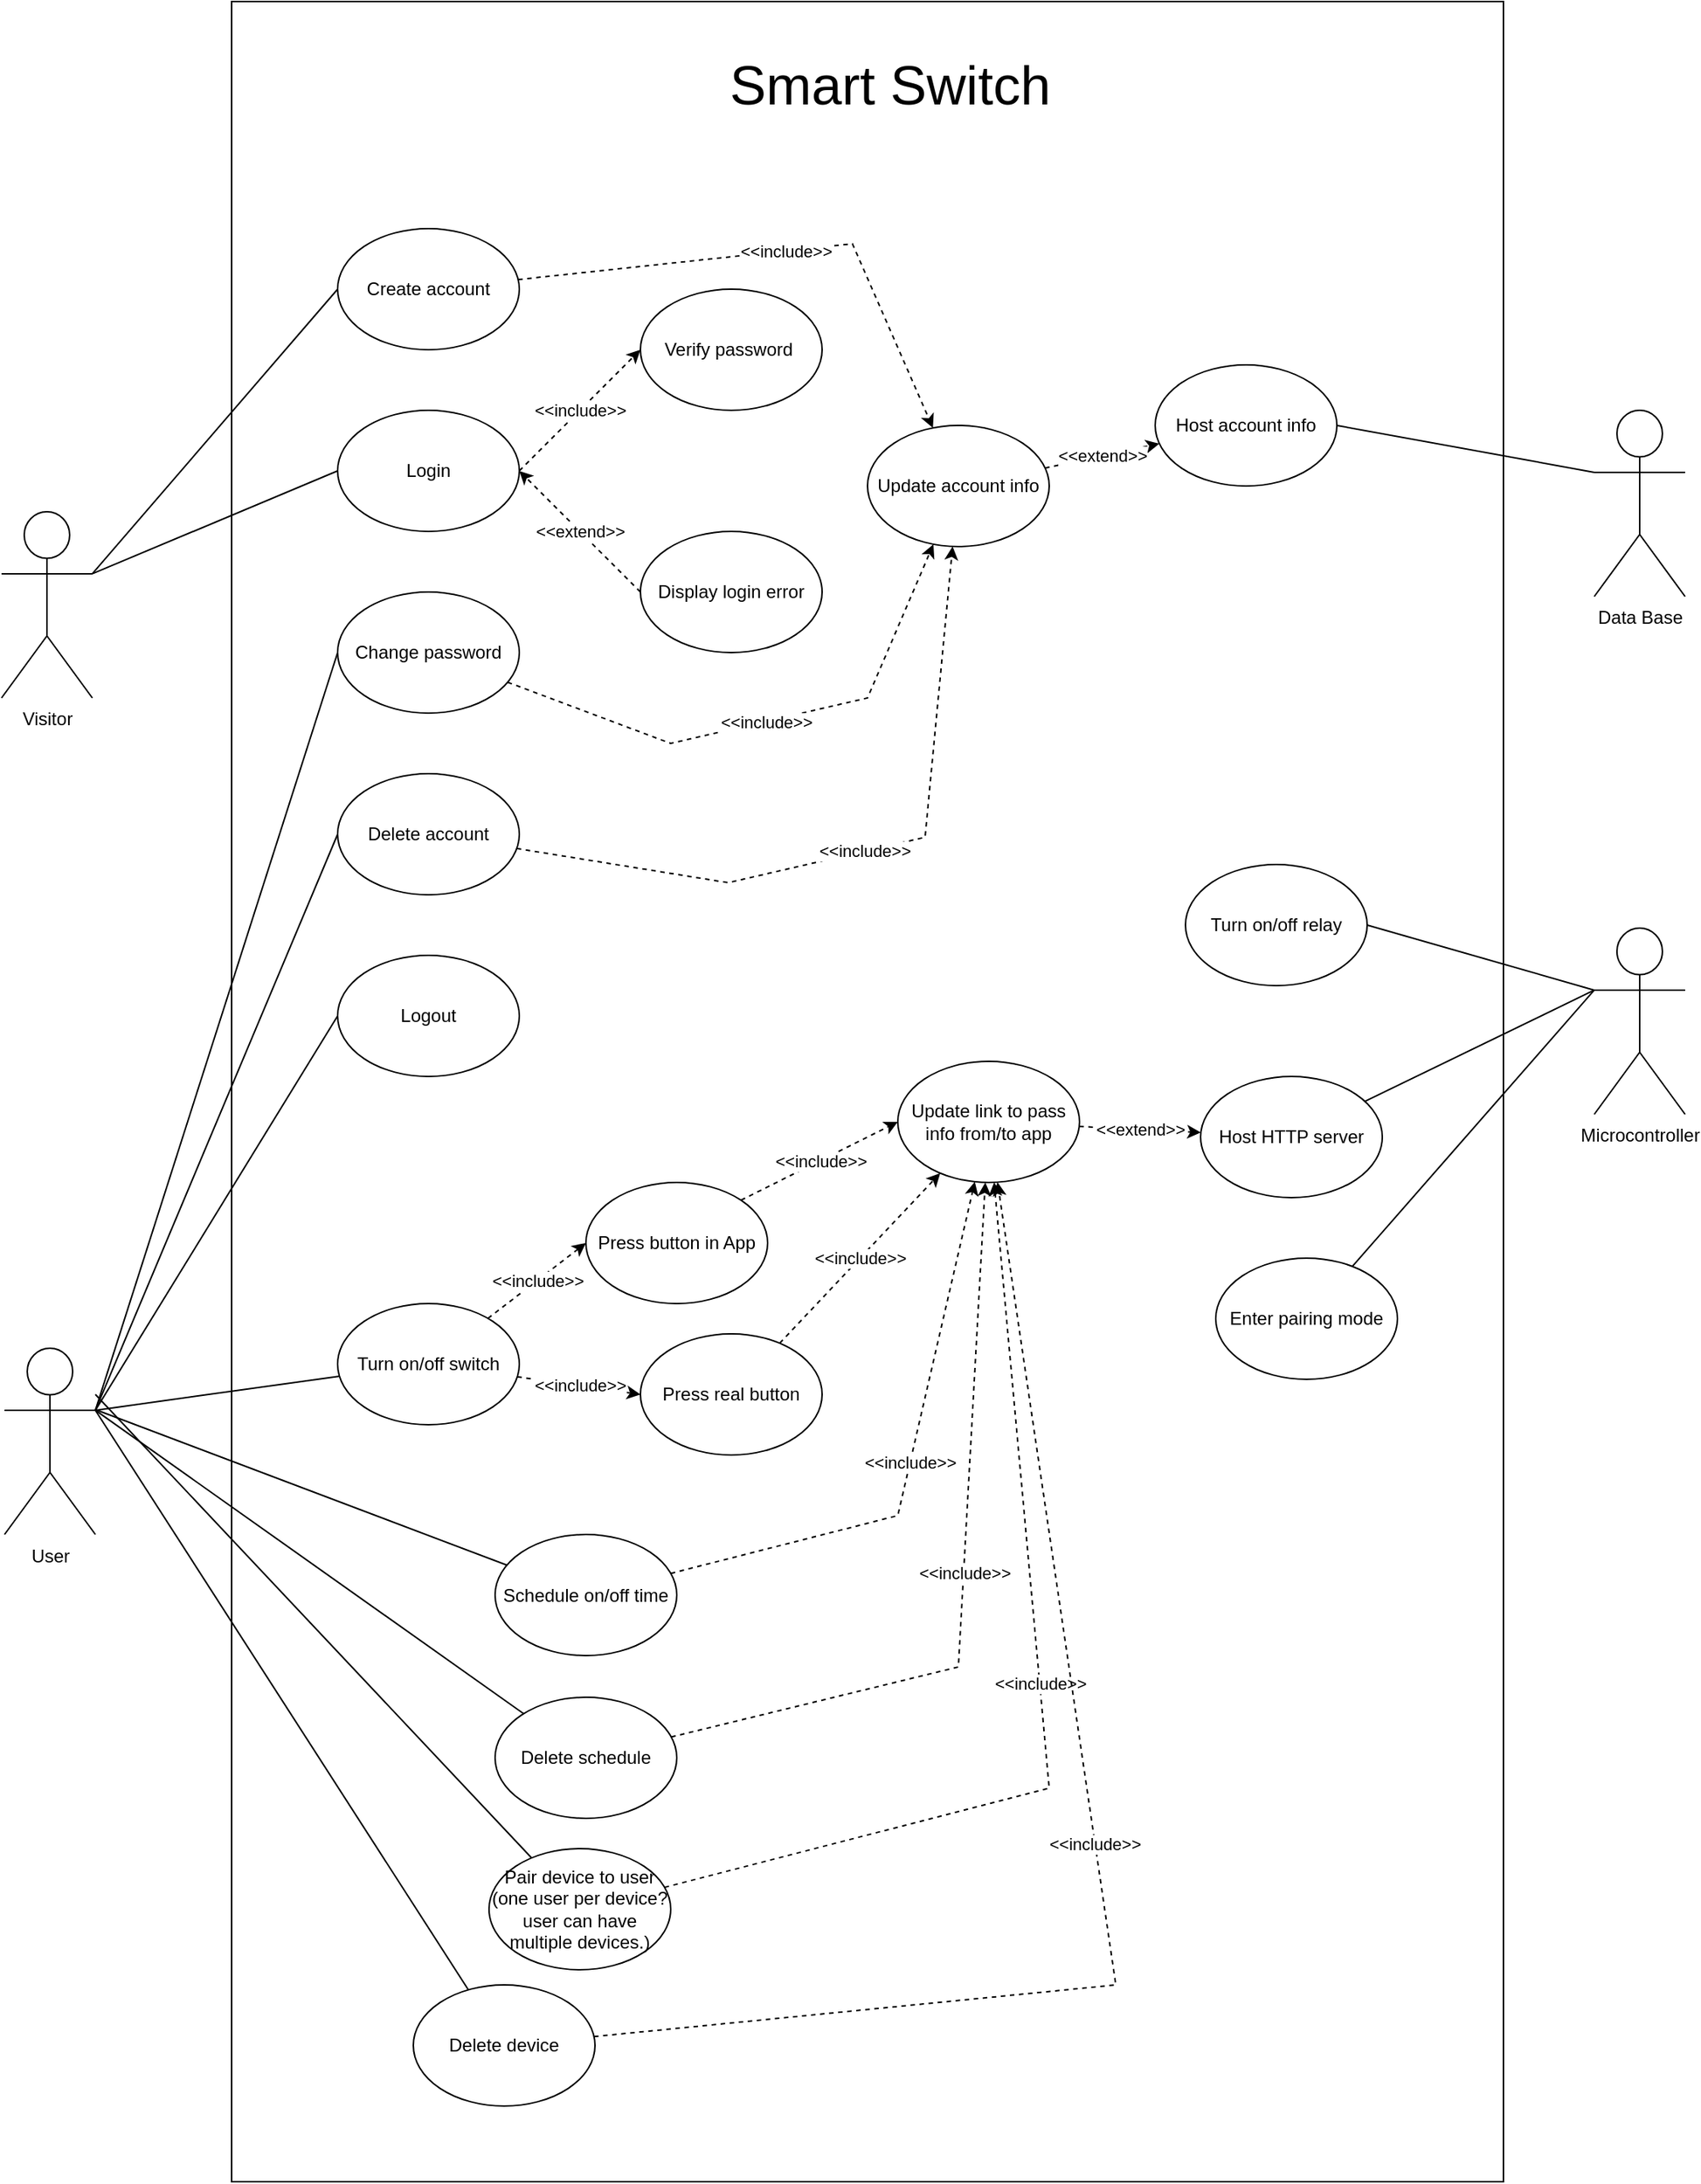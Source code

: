 <mxfile version="20.8.23" type="device"><diagram id="WG2VgUHAXNMeY0uHC8ja" name="Página-1"><mxGraphModel dx="2261" dy="1923" grid="1" gridSize="10" guides="1" tooltips="1" connect="1" arrows="1" fold="1" page="1" pageScale="1" pageWidth="827" pageHeight="1169" math="0" shadow="0"><root><mxCell id="0"/><mxCell id="1" parent="0"/><mxCell id="_g_svnjGVssO8h-LZIHV-114" value="" style="rounded=0;whiteSpace=wrap;html=1;fontSize=36;fillColor=none;" parent="1" vertex="1"><mxGeometry x="120" y="-150" width="840" height="1440" as="geometry"/></mxCell><mxCell id="p1x5EYTqmOI1JGyOxrxz-3" value="Create account" style="ellipse;whiteSpace=wrap;html=1;" parent="1" vertex="1"><mxGeometry x="190" width="120" height="80" as="geometry"/></mxCell><mxCell id="p1x5EYTqmOI1JGyOxrxz-4" value="Login" style="ellipse;whiteSpace=wrap;html=1;" parent="1" vertex="1"><mxGeometry x="190" y="120" width="120" height="80" as="geometry"/></mxCell><mxCell id="p1x5EYTqmOI1JGyOxrxz-6" value="Logout" style="ellipse;whiteSpace=wrap;html=1;" parent="1" vertex="1"><mxGeometry x="190" y="480" width="120" height="80" as="geometry"/></mxCell><mxCell id="p1x5EYTqmOI1JGyOxrxz-8" value="Change password" style="ellipse;whiteSpace=wrap;html=1;" parent="1" vertex="1"><mxGeometry x="190" y="240" width="120" height="80" as="geometry"/></mxCell><mxCell id="p1x5EYTqmOI1JGyOxrxz-9" value="Verify password&amp;nbsp;" style="ellipse;whiteSpace=wrap;html=1;" parent="1" vertex="1"><mxGeometry x="390" y="40" width="120" height="80" as="geometry"/></mxCell><mxCell id="p1x5EYTqmOI1JGyOxrxz-13" value="Delete account" style="ellipse;whiteSpace=wrap;html=1;" parent="1" vertex="1"><mxGeometry x="190" y="360" width="120" height="80" as="geometry"/></mxCell><mxCell id="p1x5EYTqmOI1JGyOxrxz-23" value="" style="endArrow=classic;html=1;rounded=0;exitX=1;exitY=0.5;exitDx=0;exitDy=0;entryX=0;entryY=0.5;entryDx=0;entryDy=0;dashed=1;" parent="1" source="p1x5EYTqmOI1JGyOxrxz-4" target="p1x5EYTqmOI1JGyOxrxz-9" edge="1"><mxGeometry relative="1" as="geometry"><mxPoint x="420" y="320" as="sourcePoint"/><mxPoint x="440" y="300" as="targetPoint"/><Array as="points"/></mxGeometry></mxCell><mxCell id="p1x5EYTqmOI1JGyOxrxz-24" value="&amp;lt;&amp;lt;include&amp;gt;&amp;gt;" style="edgeLabel;resizable=0;html=1;align=center;verticalAlign=middle;" parent="p1x5EYTqmOI1JGyOxrxz-23" connectable="0" vertex="1"><mxGeometry relative="1" as="geometry"/></mxCell><mxCell id="_g_svnjGVssO8h-LZIHV-12" value="" style="endArrow=classic;html=1;rounded=0;entryX=1;entryY=0.5;entryDx=0;entryDy=0;exitX=0;exitY=0.5;exitDx=0;exitDy=0;dashed=1;" parent="1" source="_g_svnjGVssO8h-LZIHV-14" target="p1x5EYTqmOI1JGyOxrxz-4" edge="1"><mxGeometry relative="1" as="geometry"><mxPoint x="400" y="170" as="sourcePoint"/><mxPoint x="400.0" y="70" as="targetPoint"/><Array as="points"/></mxGeometry></mxCell><mxCell id="_g_svnjGVssO8h-LZIHV-13" value="&amp;lt;&amp;lt;extend&amp;gt;&amp;gt;" style="edgeLabel;resizable=0;html=1;align=center;verticalAlign=middle;" parent="_g_svnjGVssO8h-LZIHV-12" connectable="0" vertex="1"><mxGeometry relative="1" as="geometry"/></mxCell><mxCell id="_g_svnjGVssO8h-LZIHV-14" value="Display login error" style="ellipse;whiteSpace=wrap;html=1;" parent="1" vertex="1"><mxGeometry x="390" y="200" width="120" height="80" as="geometry"/></mxCell><mxCell id="_g_svnjGVssO8h-LZIHV-30" value="Visitor" style="shape=umlActor;verticalLabelPosition=bottom;verticalAlign=top;html=1;outlineConnect=0;" parent="1" vertex="1"><mxGeometry x="-32" y="187" width="60" height="123" as="geometry"/></mxCell><mxCell id="_g_svnjGVssO8h-LZIHV-31" value="User" style="shape=umlActor;verticalLabelPosition=bottom;verticalAlign=top;html=1;outlineConnect=0;" parent="1" vertex="1"><mxGeometry x="-30" y="739.5" width="60" height="123" as="geometry"/></mxCell><mxCell id="_g_svnjGVssO8h-LZIHV-92" value="" style="endArrow=none;html=1;rounded=0;exitX=1;exitY=0.333;exitDx=0;exitDy=0;exitPerimeter=0;entryX=0;entryY=0.5;entryDx=0;entryDy=0;" parent="1" source="_g_svnjGVssO8h-LZIHV-30" target="p1x5EYTqmOI1JGyOxrxz-3" edge="1"><mxGeometry width="50" height="50" relative="1" as="geometry"><mxPoint x="190" y="200" as="sourcePoint"/><mxPoint x="240" y="150" as="targetPoint"/></mxGeometry></mxCell><mxCell id="_g_svnjGVssO8h-LZIHV-93" value="" style="endArrow=none;html=1;rounded=0;exitX=1;exitY=0.333;exitDx=0;exitDy=0;exitPerimeter=0;" parent="1" source="_g_svnjGVssO8h-LZIHV-30" edge="1"><mxGeometry width="50" height="50" relative="1" as="geometry"><mxPoint x="30" y="230" as="sourcePoint"/><mxPoint x="190" y="160" as="targetPoint"/></mxGeometry></mxCell><mxCell id="_g_svnjGVssO8h-LZIHV-94" value="" style="endArrow=none;html=1;rounded=0;exitX=1;exitY=0.333;exitDx=0;exitDy=0;exitPerimeter=0;entryX=0;entryY=0.5;entryDx=0;entryDy=0;" parent="1" source="_g_svnjGVssO8h-LZIHV-31" target="p1x5EYTqmOI1JGyOxrxz-8" edge="1"><mxGeometry width="50" height="50" relative="1" as="geometry"><mxPoint x="30" y="780" as="sourcePoint"/><mxPoint x="120" y="500" as="targetPoint"/></mxGeometry></mxCell><mxCell id="_g_svnjGVssO8h-LZIHV-95" value="" style="endArrow=none;html=1;rounded=0;exitX=1;exitY=0.333;exitDx=0;exitDy=0;exitPerimeter=0;entryX=0;entryY=0.5;entryDx=0;entryDy=0;" parent="1" source="_g_svnjGVssO8h-LZIHV-31" target="p1x5EYTqmOI1JGyOxrxz-13" edge="1"><mxGeometry width="50" height="50" relative="1" as="geometry"><mxPoint x="48" y="248" as="sourcePoint"/><mxPoint x="210.0" y="60" as="targetPoint"/></mxGeometry></mxCell><mxCell id="_g_svnjGVssO8h-LZIHV-97" value="" style="endArrow=none;html=1;rounded=0;exitX=1;exitY=0.333;exitDx=0;exitDy=0;exitPerimeter=0;" parent="1" source="_g_svnjGVssO8h-LZIHV-31" target="e1j55bDQl6pDR-D7cwz--20" edge="1"><mxGeometry width="50" height="50" relative="1" as="geometry"><mxPoint x="310" y="900" as="sourcePoint"/><mxPoint x="190" y="961" as="targetPoint"/></mxGeometry></mxCell><mxCell id="_g_svnjGVssO8h-LZIHV-98" value="" style="endArrow=none;html=1;rounded=0;exitX=1;exitY=0.333;exitDx=0;exitDy=0;exitPerimeter=0;entryX=0;entryY=0.5;entryDx=0;entryDy=0;" parent="1" source="_g_svnjGVssO8h-LZIHV-31" target="p1x5EYTqmOI1JGyOxrxz-6" edge="1"><mxGeometry width="50" height="50" relative="1" as="geometry"><mxPoint x="310" y="900" as="sourcePoint"/><mxPoint x="360" y="850" as="targetPoint"/></mxGeometry></mxCell><mxCell id="_g_svnjGVssO8h-LZIHV-99" value="&lt;font style=&quot;font-size: 36px;&quot;&gt;Smart Switch&lt;br&gt;&lt;/font&gt;" style="text;html=1;strokeColor=none;fillColor=none;align=center;verticalAlign=middle;whiteSpace=wrap;rounded=0;" parent="1" vertex="1"><mxGeometry x="330" y="-140" width="450" height="90" as="geometry"/></mxCell><mxCell id="_g_svnjGVssO8h-LZIHV-101" value="Data Base" style="shape=umlActor;verticalLabelPosition=bottom;verticalAlign=top;html=1;outlineConnect=0;" parent="1" vertex="1"><mxGeometry x="1020" y="120" width="60" height="123" as="geometry"/></mxCell><mxCell id="e1j55bDQl6pDR-D7cwz--1" value="Host account info" style="ellipse;whiteSpace=wrap;html=1;" vertex="1" parent="1"><mxGeometry x="730" y="90" width="120" height="80" as="geometry"/></mxCell><mxCell id="e1j55bDQl6pDR-D7cwz--2" value="" style="endArrow=none;html=1;rounded=0;exitX=1;exitY=0.5;exitDx=0;exitDy=0;entryX=0;entryY=0.333;entryDx=0;entryDy=0;entryPerimeter=0;" edge="1" parent="1" source="e1j55bDQl6pDR-D7cwz--1" target="_g_svnjGVssO8h-LZIHV-101"><mxGeometry width="50" height="50" relative="1" as="geometry"><mxPoint x="1020" y="360" as="sourcePoint"/><mxPoint x="1182" y="292" as="targetPoint"/></mxGeometry></mxCell><mxCell id="e1j55bDQl6pDR-D7cwz--3" value="" style="endArrow=classic;html=1;rounded=0;dashed=1;" edge="1" parent="1" source="e1j55bDQl6pDR-D7cwz--5" target="e1j55bDQl6pDR-D7cwz--1"><mxGeometry relative="1" as="geometry"><mxPoint x="630" y="60" as="sourcePoint"/><mxPoint x="560" y="120" as="targetPoint"/><Array as="points"/></mxGeometry></mxCell><mxCell id="e1j55bDQl6pDR-D7cwz--4" value="&amp;lt;&amp;lt;extend&amp;gt;&amp;gt;" style="edgeLabel;resizable=0;html=1;align=center;verticalAlign=middle;" connectable="0" vertex="1" parent="e1j55bDQl6pDR-D7cwz--3"><mxGeometry relative="1" as="geometry"/></mxCell><mxCell id="e1j55bDQl6pDR-D7cwz--5" value="Update account info" style="ellipse;whiteSpace=wrap;html=1;" vertex="1" parent="1"><mxGeometry x="540" y="130" width="120" height="80" as="geometry"/></mxCell><mxCell id="e1j55bDQl6pDR-D7cwz--6" value="Microcontroller" style="shape=umlActor;verticalLabelPosition=bottom;verticalAlign=top;html=1;outlineConnect=0;" vertex="1" parent="1"><mxGeometry x="1020" y="462" width="60" height="123" as="geometry"/></mxCell><mxCell id="e1j55bDQl6pDR-D7cwz--7" value="Turn on/off relay" style="ellipse;whiteSpace=wrap;html=1;" vertex="1" parent="1"><mxGeometry x="750" y="420" width="120" height="80" as="geometry"/></mxCell><mxCell id="e1j55bDQl6pDR-D7cwz--8" value="" style="endArrow=none;html=1;rounded=0;exitX=1;exitY=0.5;exitDx=0;exitDy=0;entryX=0;entryY=0.333;entryDx=0;entryDy=0;entryPerimeter=0;" edge="1" parent="1" source="e1j55bDQl6pDR-D7cwz--7" target="e1j55bDQl6pDR-D7cwz--6"><mxGeometry width="50" height="50" relative="1" as="geometry"><mxPoint x="850" y="480" as="sourcePoint"/><mxPoint x="1020" y="511" as="targetPoint"/></mxGeometry></mxCell><mxCell id="e1j55bDQl6pDR-D7cwz--10" value="Host HTTP server" style="ellipse;whiteSpace=wrap;html=1;" vertex="1" parent="1"><mxGeometry x="760" y="560" width="120" height="80" as="geometry"/></mxCell><mxCell id="e1j55bDQl6pDR-D7cwz--11" value="" style="endArrow=none;html=1;rounded=0;entryX=0;entryY=0.333;entryDx=0;entryDy=0;entryPerimeter=0;" edge="1" parent="1" source="e1j55bDQl6pDR-D7cwz--10" target="e1j55bDQl6pDR-D7cwz--6"><mxGeometry width="50" height="50" relative="1" as="geometry"><mxPoint x="870" y="530" as="sourcePoint"/><mxPoint x="1020" y="573" as="targetPoint"/></mxGeometry></mxCell><mxCell id="e1j55bDQl6pDR-D7cwz--12" value="Update link to pass info from/to app" style="ellipse;whiteSpace=wrap;html=1;" vertex="1" parent="1"><mxGeometry x="560" y="550" width="120" height="80" as="geometry"/></mxCell><mxCell id="e1j55bDQl6pDR-D7cwz--16" value="" style="endArrow=classic;html=1;rounded=0;dashed=1;" edge="1" parent="1" source="e1j55bDQl6pDR-D7cwz--12" target="e1j55bDQl6pDR-D7cwz--10"><mxGeometry relative="1" as="geometry"><mxPoint x="670" y="500" as="sourcePoint"/><mxPoint x="590" y="420" as="targetPoint"/><Array as="points"/></mxGeometry></mxCell><mxCell id="e1j55bDQl6pDR-D7cwz--17" value="&amp;lt;&amp;lt;extend&amp;gt;&amp;gt;" style="edgeLabel;resizable=0;html=1;align=center;verticalAlign=middle;" connectable="0" vertex="1" parent="e1j55bDQl6pDR-D7cwz--16"><mxGeometry relative="1" as="geometry"/></mxCell><mxCell id="e1j55bDQl6pDR-D7cwz--18" value="Enter pairing mode" style="ellipse;whiteSpace=wrap;html=1;" vertex="1" parent="1"><mxGeometry x="770" y="680" width="120" height="80" as="geometry"/></mxCell><mxCell id="e1j55bDQl6pDR-D7cwz--19" value="" style="endArrow=none;html=1;rounded=0;entryX=0;entryY=0.333;entryDx=0;entryDy=0;entryPerimeter=0;" edge="1" parent="1" source="e1j55bDQl6pDR-D7cwz--18" target="e1j55bDQl6pDR-D7cwz--6"><mxGeometry width="50" height="50" relative="1" as="geometry"><mxPoint x="879" y="586" as="sourcePoint"/><mxPoint x="1030" y="513" as="targetPoint"/></mxGeometry></mxCell><mxCell id="e1j55bDQl6pDR-D7cwz--20" value="Turn on/off switch" style="ellipse;whiteSpace=wrap;html=1;" vertex="1" parent="1"><mxGeometry x="190" y="710" width="120" height="80" as="geometry"/></mxCell><mxCell id="e1j55bDQl6pDR-D7cwz--23" value="" style="endArrow=classic;html=1;rounded=0;dashed=1;entryX=0;entryY=0.5;entryDx=0;entryDy=0;" edge="1" parent="1" source="e1j55bDQl6pDR-D7cwz--20" target="e1j55bDQl6pDR-D7cwz--25"><mxGeometry relative="1" as="geometry"><mxPoint x="310" y="690" as="sourcePoint"/><mxPoint x="390" y="610" as="targetPoint"/><Array as="points"/></mxGeometry></mxCell><mxCell id="e1j55bDQl6pDR-D7cwz--24" value="&amp;lt;&amp;lt;include&amp;gt;&amp;gt;" style="edgeLabel;resizable=0;html=1;align=center;verticalAlign=middle;" connectable="0" vertex="1" parent="e1j55bDQl6pDR-D7cwz--23"><mxGeometry relative="1" as="geometry"/></mxCell><mxCell id="e1j55bDQl6pDR-D7cwz--25" value="Press button in App" style="ellipse;whiteSpace=wrap;html=1;" vertex="1" parent="1"><mxGeometry x="354" y="630" width="120" height="80" as="geometry"/></mxCell><mxCell id="e1j55bDQl6pDR-D7cwz--26" value="" style="endArrow=classic;html=1;rounded=0;dashed=1;entryX=0;entryY=0.5;entryDx=0;entryDy=0;exitX=1;exitY=0;exitDx=0;exitDy=0;" edge="1" parent="1" source="e1j55bDQl6pDR-D7cwz--25" target="e1j55bDQl6pDR-D7cwz--12"><mxGeometry relative="1" as="geometry"><mxPoint x="470" y="615" as="sourcePoint"/><mxPoint x="535" y="565" as="targetPoint"/><Array as="points"/></mxGeometry></mxCell><mxCell id="e1j55bDQl6pDR-D7cwz--27" value="&amp;lt;&amp;lt;include&amp;gt;&amp;gt;" style="edgeLabel;resizable=0;html=1;align=center;verticalAlign=middle;" connectable="0" vertex="1" parent="e1j55bDQl6pDR-D7cwz--26"><mxGeometry relative="1" as="geometry"/></mxCell><mxCell id="e1j55bDQl6pDR-D7cwz--28" value="" style="endArrow=classic;html=1;rounded=0;dashed=1;entryX=0;entryY=0.5;entryDx=0;entryDy=0;" edge="1" parent="1" source="e1j55bDQl6pDR-D7cwz--20" target="e1j55bDQl6pDR-D7cwz--30"><mxGeometry relative="1" as="geometry"><mxPoint x="354" y="810" as="sourcePoint"/><mxPoint x="380" y="760" as="targetPoint"/><Array as="points"/></mxGeometry></mxCell><mxCell id="e1j55bDQl6pDR-D7cwz--29" value="&amp;lt;&amp;lt;include&amp;gt;&amp;gt;" style="edgeLabel;resizable=0;html=1;align=center;verticalAlign=middle;" connectable="0" vertex="1" parent="e1j55bDQl6pDR-D7cwz--28"><mxGeometry relative="1" as="geometry"/></mxCell><mxCell id="e1j55bDQl6pDR-D7cwz--30" value="Press real button " style="ellipse;whiteSpace=wrap;html=1;" vertex="1" parent="1"><mxGeometry x="390" y="730" width="120" height="80" as="geometry"/></mxCell><mxCell id="e1j55bDQl6pDR-D7cwz--31" value="" style="endArrow=classic;html=1;rounded=0;dashed=1;" edge="1" parent="1" source="e1j55bDQl6pDR-D7cwz--30" target="e1j55bDQl6pDR-D7cwz--12"><mxGeometry relative="1" as="geometry"><mxPoint x="520" y="730" as="sourcePoint"/><mxPoint x="624" y="678" as="targetPoint"/><Array as="points"/></mxGeometry></mxCell><mxCell id="e1j55bDQl6pDR-D7cwz--32" value="&amp;lt;&amp;lt;include&amp;gt;&amp;gt;" style="edgeLabel;resizable=0;html=1;align=center;verticalAlign=middle;" connectable="0" vertex="1" parent="e1j55bDQl6pDR-D7cwz--31"><mxGeometry relative="1" as="geometry"/></mxCell><mxCell id="e1j55bDQl6pDR-D7cwz--33" value="Schedule on/off time" style="ellipse;whiteSpace=wrap;html=1;" vertex="1" parent="1"><mxGeometry x="294" y="862.5" width="120" height="80" as="geometry"/></mxCell><mxCell id="e1j55bDQl6pDR-D7cwz--34" value="" style="endArrow=none;html=1;rounded=0;" edge="1" parent="1" target="e1j55bDQl6pDR-D7cwz--33"><mxGeometry width="50" height="50" relative="1" as="geometry"><mxPoint x="30" y="780" as="sourcePoint"/><mxPoint x="201" y="768" as="targetPoint"/></mxGeometry></mxCell><mxCell id="e1j55bDQl6pDR-D7cwz--35" value="" style="endArrow=classic;html=1;rounded=0;dashed=1;" edge="1" parent="1" source="e1j55bDQl6pDR-D7cwz--33" target="e1j55bDQl6pDR-D7cwz--12"><mxGeometry relative="1" as="geometry"><mxPoint x="354" y="862.5" as="sourcePoint"/><mxPoint x="419" y="812.5" as="targetPoint"/><Array as="points"><mxPoint x="560" y="850"/></Array></mxGeometry></mxCell><mxCell id="e1j55bDQl6pDR-D7cwz--36" value="&amp;lt;&amp;lt;include&amp;gt;&amp;gt;" style="edgeLabel;resizable=0;html=1;align=center;verticalAlign=middle;" connectable="0" vertex="1" parent="e1j55bDQl6pDR-D7cwz--35"><mxGeometry relative="1" as="geometry"/></mxCell><mxCell id="e1j55bDQl6pDR-D7cwz--37" value="Delete schedule" style="ellipse;whiteSpace=wrap;html=1;" vertex="1" parent="1"><mxGeometry x="294" y="970" width="120" height="80" as="geometry"/></mxCell><mxCell id="e1j55bDQl6pDR-D7cwz--38" value="" style="endArrow=none;html=1;rounded=0;exitX=1;exitY=0.333;exitDx=0;exitDy=0;exitPerimeter=0;" edge="1" parent="1" source="_g_svnjGVssO8h-LZIHV-31" target="e1j55bDQl6pDR-D7cwz--37"><mxGeometry width="50" height="50" relative="1" as="geometry"><mxPoint x="40" y="790" as="sourcePoint"/><mxPoint x="312" y="893" as="targetPoint"/></mxGeometry></mxCell><mxCell id="e1j55bDQl6pDR-D7cwz--39" value="" style="endArrow=classic;html=1;rounded=0;dashed=1;" edge="1" parent="1" source="e1j55bDQl6pDR-D7cwz--37" target="e1j55bDQl6pDR-D7cwz--12"><mxGeometry relative="1" as="geometry"><mxPoint x="470" y="988" as="sourcePoint"/><mxPoint x="671" y="730" as="targetPoint"/><Array as="points"><mxPoint x="600" y="950"/></Array></mxGeometry></mxCell><mxCell id="e1j55bDQl6pDR-D7cwz--40" value="&amp;lt;&amp;lt;include&amp;gt;&amp;gt;" style="edgeLabel;resizable=0;html=1;align=center;verticalAlign=middle;" connectable="0" vertex="1" parent="e1j55bDQl6pDR-D7cwz--39"><mxGeometry relative="1" as="geometry"/></mxCell><mxCell id="e1j55bDQl6pDR-D7cwz--41" value="Pair device to user (one user per device? user can have multiple devices.)" style="ellipse;whiteSpace=wrap;html=1;" vertex="1" parent="1"><mxGeometry x="290" y="1070" width="120" height="80" as="geometry"/></mxCell><mxCell id="e1j55bDQl6pDR-D7cwz--42" value="" style="endArrow=classic;html=1;rounded=0;dashed=1;" edge="1" parent="1" source="p1x5EYTqmOI1JGyOxrxz-3" target="e1j55bDQl6pDR-D7cwz--5"><mxGeometry relative="1" as="geometry"><mxPoint x="515" y="30" as="sourcePoint"/><mxPoint x="595" y="-50" as="targetPoint"/><Array as="points"><mxPoint x="530" y="10"/></Array></mxGeometry></mxCell><mxCell id="e1j55bDQl6pDR-D7cwz--43" value="&amp;lt;&amp;lt;include&amp;gt;&amp;gt;" style="edgeLabel;resizable=0;html=1;align=center;verticalAlign=middle;" connectable="0" vertex="1" parent="e1j55bDQl6pDR-D7cwz--42"><mxGeometry relative="1" as="geometry"/></mxCell><mxCell id="e1j55bDQl6pDR-D7cwz--44" value="" style="endArrow=classic;html=1;rounded=0;dashed=1;" edge="1" parent="1" source="p1x5EYTqmOI1JGyOxrxz-8" target="e1j55bDQl6pDR-D7cwz--5"><mxGeometry relative="1" as="geometry"><mxPoint x="386" y="394" as="sourcePoint"/><mxPoint x="660" y="492" as="targetPoint"/><Array as="points"><mxPoint x="410" y="340"/><mxPoint x="540" y="310"/></Array></mxGeometry></mxCell><mxCell id="e1j55bDQl6pDR-D7cwz--45" value="&amp;lt;&amp;lt;include&amp;gt;&amp;gt;" style="edgeLabel;resizable=0;html=1;align=center;verticalAlign=middle;" connectable="0" vertex="1" parent="e1j55bDQl6pDR-D7cwz--44"><mxGeometry relative="1" as="geometry"/></mxCell><mxCell id="e1j55bDQl6pDR-D7cwz--46" value="" style="endArrow=classic;html=1;rounded=0;dashed=1;" edge="1" parent="1" source="p1x5EYTqmOI1JGyOxrxz-13" target="e1j55bDQl6pDR-D7cwz--5"><mxGeometry relative="1" as="geometry"><mxPoint x="340" y="392" as="sourcePoint"/><mxPoint x="622" y="300" as="targetPoint"/><Array as="points"><mxPoint x="448" y="432"/><mxPoint x="578" y="402"/></Array></mxGeometry></mxCell><mxCell id="e1j55bDQl6pDR-D7cwz--47" value="&amp;lt;&amp;lt;include&amp;gt;&amp;gt;" style="edgeLabel;resizable=0;html=1;align=center;verticalAlign=middle;" connectable="0" vertex="1" parent="e1j55bDQl6pDR-D7cwz--46"><mxGeometry relative="1" as="geometry"/></mxCell><mxCell id="e1j55bDQl6pDR-D7cwz--48" value="" style="endArrow=none;html=1;rounded=0;" edge="1" parent="1" target="e1j55bDQl6pDR-D7cwz--41"><mxGeometry width="50" height="50" relative="1" as="geometry"><mxPoint x="30" y="770" as="sourcePoint"/><mxPoint x="323" y="991" as="targetPoint"/></mxGeometry></mxCell><mxCell id="e1j55bDQl6pDR-D7cwz--49" value="" style="endArrow=classic;html=1;rounded=0;dashed=1;" edge="1" parent="1" source="e1j55bDQl6pDR-D7cwz--41" target="e1j55bDQl6pDR-D7cwz--12"><mxGeometry relative="1" as="geometry"><mxPoint x="470" y="1076" as="sourcePoint"/><mxPoint x="678" y="710" as="targetPoint"/><Array as="points"><mxPoint x="660" y="1030"/></Array></mxGeometry></mxCell><mxCell id="e1j55bDQl6pDR-D7cwz--50" value="&amp;lt;&amp;lt;include&amp;gt;&amp;gt;" style="edgeLabel;resizable=0;html=1;align=center;verticalAlign=middle;" connectable="0" vertex="1" parent="e1j55bDQl6pDR-D7cwz--49"><mxGeometry relative="1" as="geometry"/></mxCell><mxCell id="e1j55bDQl6pDR-D7cwz--51" value="Delete device" style="ellipse;whiteSpace=wrap;html=1;" vertex="1" parent="1"><mxGeometry x="240" y="1160" width="120" height="80" as="geometry"/></mxCell><mxCell id="e1j55bDQl6pDR-D7cwz--52" value="" style="endArrow=none;html=1;rounded=0;exitX=1;exitY=0.333;exitDx=0;exitDy=0;exitPerimeter=0;" edge="1" parent="1" source="_g_svnjGVssO8h-LZIHV-31" target="e1j55bDQl6pDR-D7cwz--51"><mxGeometry width="50" height="50" relative="1" as="geometry"><mxPoint x="40" y="791" as="sourcePoint"/><mxPoint x="323" y="991" as="targetPoint"/></mxGeometry></mxCell><mxCell id="e1j55bDQl6pDR-D7cwz--53" value="" style="endArrow=classic;html=1;rounded=0;dashed=1;" edge="1" parent="1" source="e1j55bDQl6pDR-D7cwz--51" target="e1j55bDQl6pDR-D7cwz--12"><mxGeometry relative="1" as="geometry"><mxPoint x="450" y="1226" as="sourcePoint"/><mxPoint x="668" y="760" as="targetPoint"/><Array as="points"><mxPoint x="704" y="1160"/></Array></mxGeometry></mxCell><mxCell id="e1j55bDQl6pDR-D7cwz--54" value="&amp;lt;&amp;lt;include&amp;gt;&amp;gt;" style="edgeLabel;resizable=0;html=1;align=center;verticalAlign=middle;" connectable="0" vertex="1" parent="e1j55bDQl6pDR-D7cwz--53"><mxGeometry relative="1" as="geometry"/></mxCell></root></mxGraphModel></diagram></mxfile>